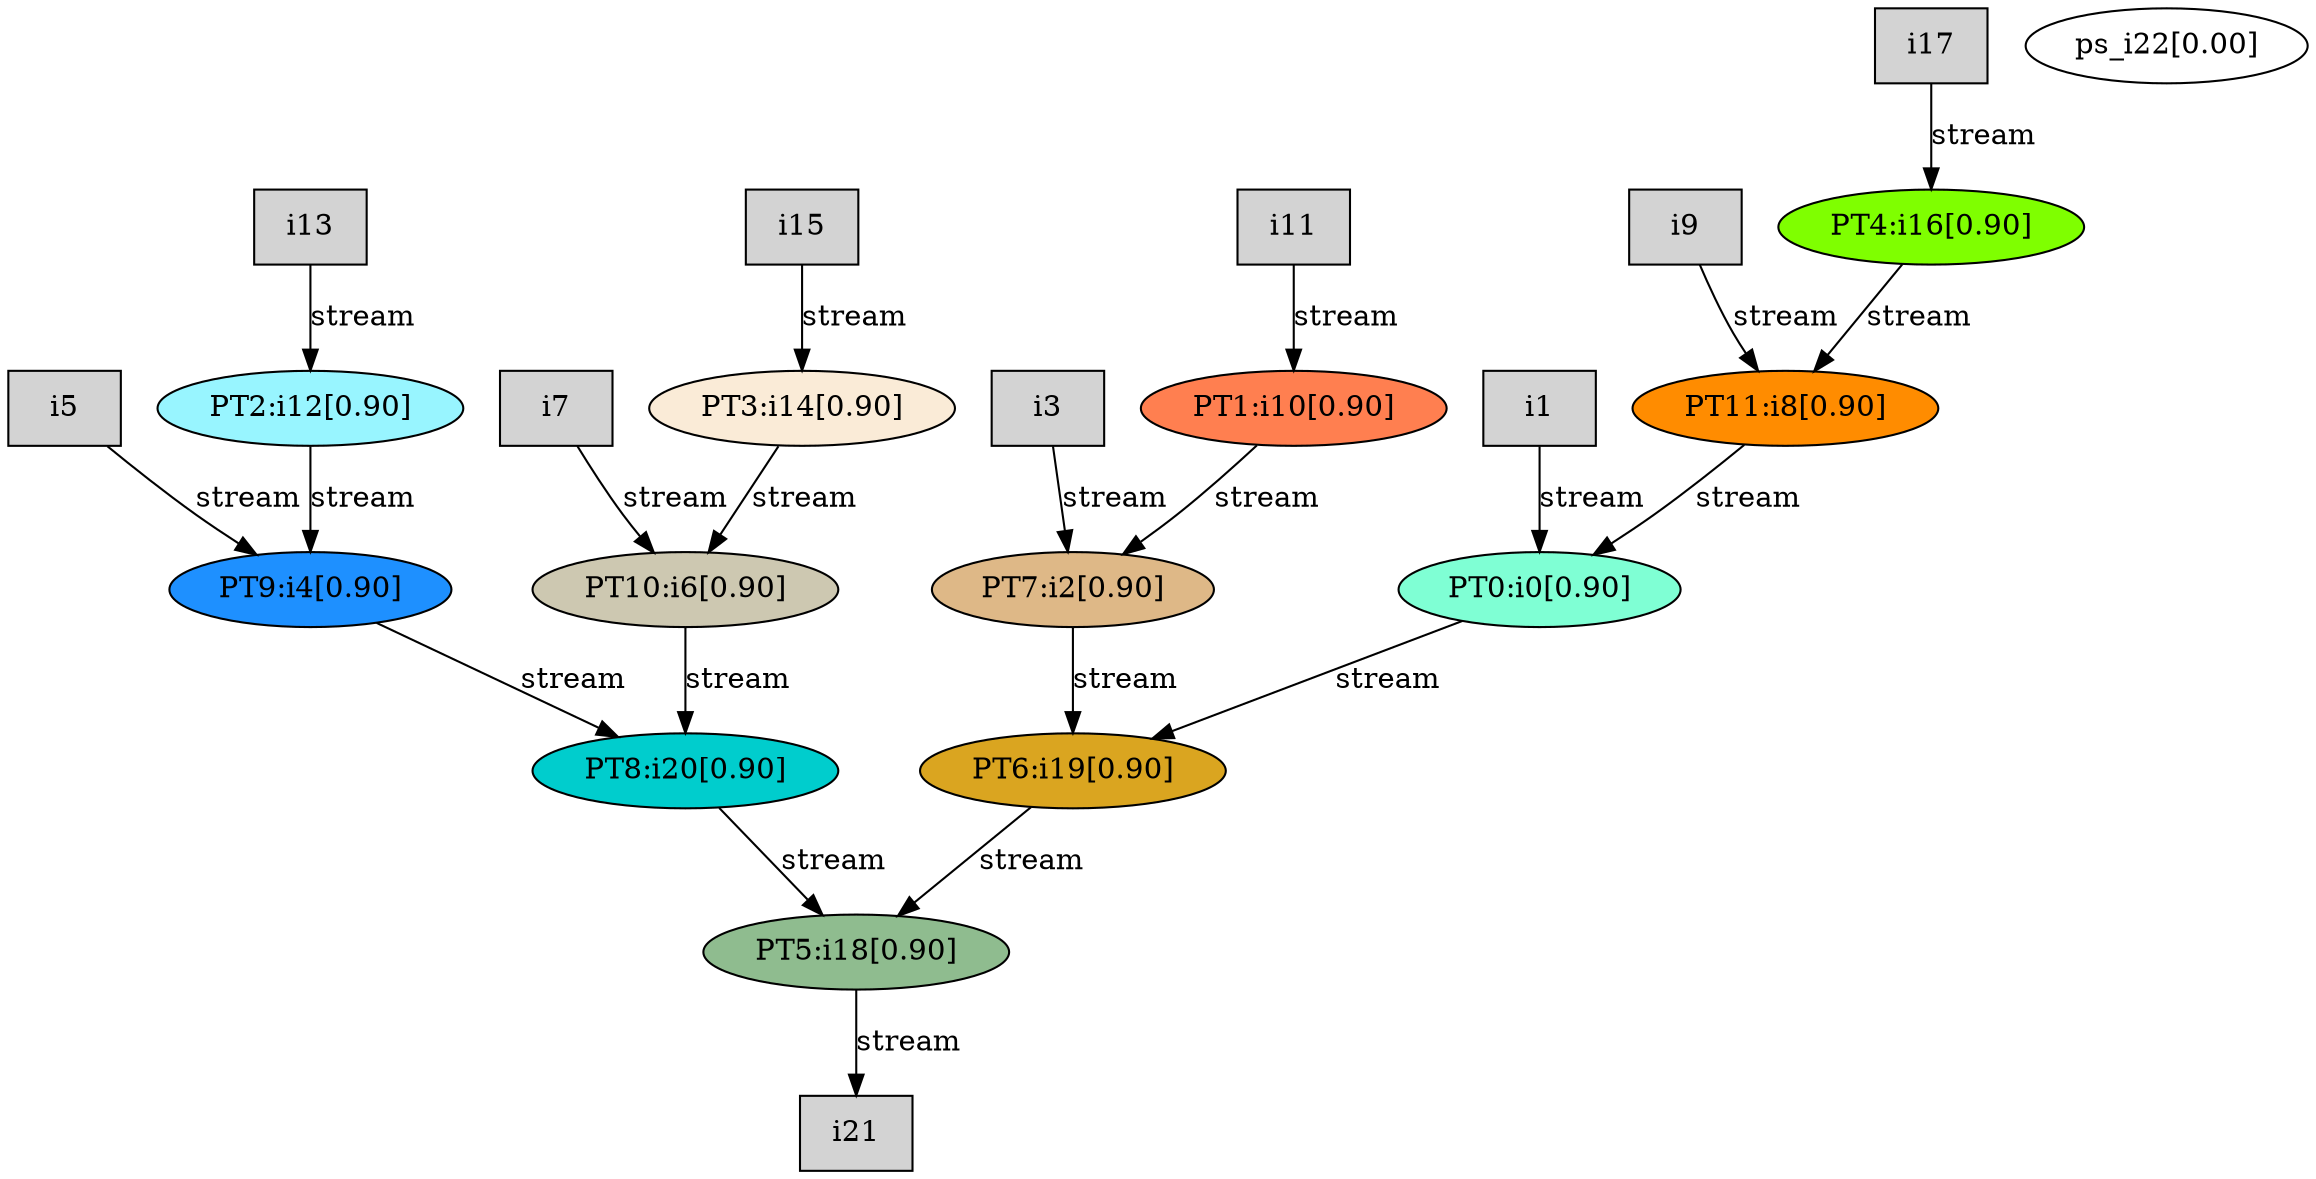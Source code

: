 digraph root {
"PT0:i0[0.90]" [style=filled, fillcolor=aquamarine];
"i1" [shape=box style=filled, fillcolor=lightgrey];
"PT7:i2[0.90]" [style=filled, fillcolor=burlywood];
"i3" [shape=box style=filled, fillcolor=lightgrey];
"PT9:i4[0.90]" [style=filled, fillcolor=dodgerblue];
"i5" [shape=box style=filled, fillcolor=lightgrey];
"PT10:i6[0.90]" [style=filled, fillcolor=cornsilk3];
"i7" [shape=box style=filled, fillcolor=lightgrey];
"PT11:i8[0.90]" [style=filled, fillcolor=darkorange];
"i9" [shape=box style=filled, fillcolor=lightgrey];
"PT1:i10[0.90]" [style=filled, fillcolor=coral];
"i11" [shape=box style=filled, fillcolor=lightgrey];
"PT2:i12[0.90]" [style=filled, fillcolor=cadetblue1];
"i13" [shape=box style=filled, fillcolor=lightgrey];
"PT3:i14[0.90]" [style=filled, fillcolor=antiquewhite];
"i15" [shape=box style=filled, fillcolor=lightgrey];
"PT4:i16[0.90]" [style=filled, fillcolor=chartreuse];
"i17" [shape=box style=filled, fillcolor=lightgrey];
"PT5:i18[0.90]" [style=filled, fillcolor=darkseagreen];
"PT6:i19[0.90]" [style=filled, fillcolor=goldenrod];
"PT8:i20[0.90]" [style=filled, fillcolor=cyan3];
"i21" [shape=box style=filled, fillcolor=lightgrey];
"ps_i22[0.00]";
"i1" -> "PT0:i0[0.90]" [label="stream"];
"i3" -> "PT7:i2[0.90]" [label="stream"];
"i5" -> "PT9:i4[0.90]" [label="stream"];
"i7" -> "PT10:i6[0.90]" [label="stream"];
"i9" -> "PT11:i8[0.90]" [label="stream"];
"i11" -> "PT1:i10[0.90]" [label="stream"];
"i13" -> "PT2:i12[0.90]" [label="stream"];
"i15" -> "PT3:i14[0.90]" [label="stream"];
"i17" -> "PT4:i16[0.90]" [label="stream"];
"PT4:i16[0.90]" -> "PT11:i8[0.90]" [label="stream"];
"PT11:i8[0.90]" -> "PT0:i0[0.90]" [label="stream"];
"PT1:i10[0.90]" -> "PT7:i2[0.90]" [label="stream"];
"PT2:i12[0.90]" -> "PT9:i4[0.90]" [label="stream"];
"PT3:i14[0.90]" -> "PT10:i6[0.90]" [label="stream"];
"PT0:i0[0.90]" -> "PT6:i19[0.90]" [label="stream"];
"PT7:i2[0.90]" -> "PT6:i19[0.90]" [label="stream"];
"PT9:i4[0.90]" -> "PT8:i20[0.90]" [label="stream"];
"PT10:i6[0.90]" -> "PT8:i20[0.90]" [label="stream"];
"PT8:i20[0.90]" -> "PT5:i18[0.90]" [label="stream"];
"PT6:i19[0.90]" -> "PT5:i18[0.90]" [label="stream"];
"PT5:i18[0.90]" -> "i21" [label="stream"];
}
